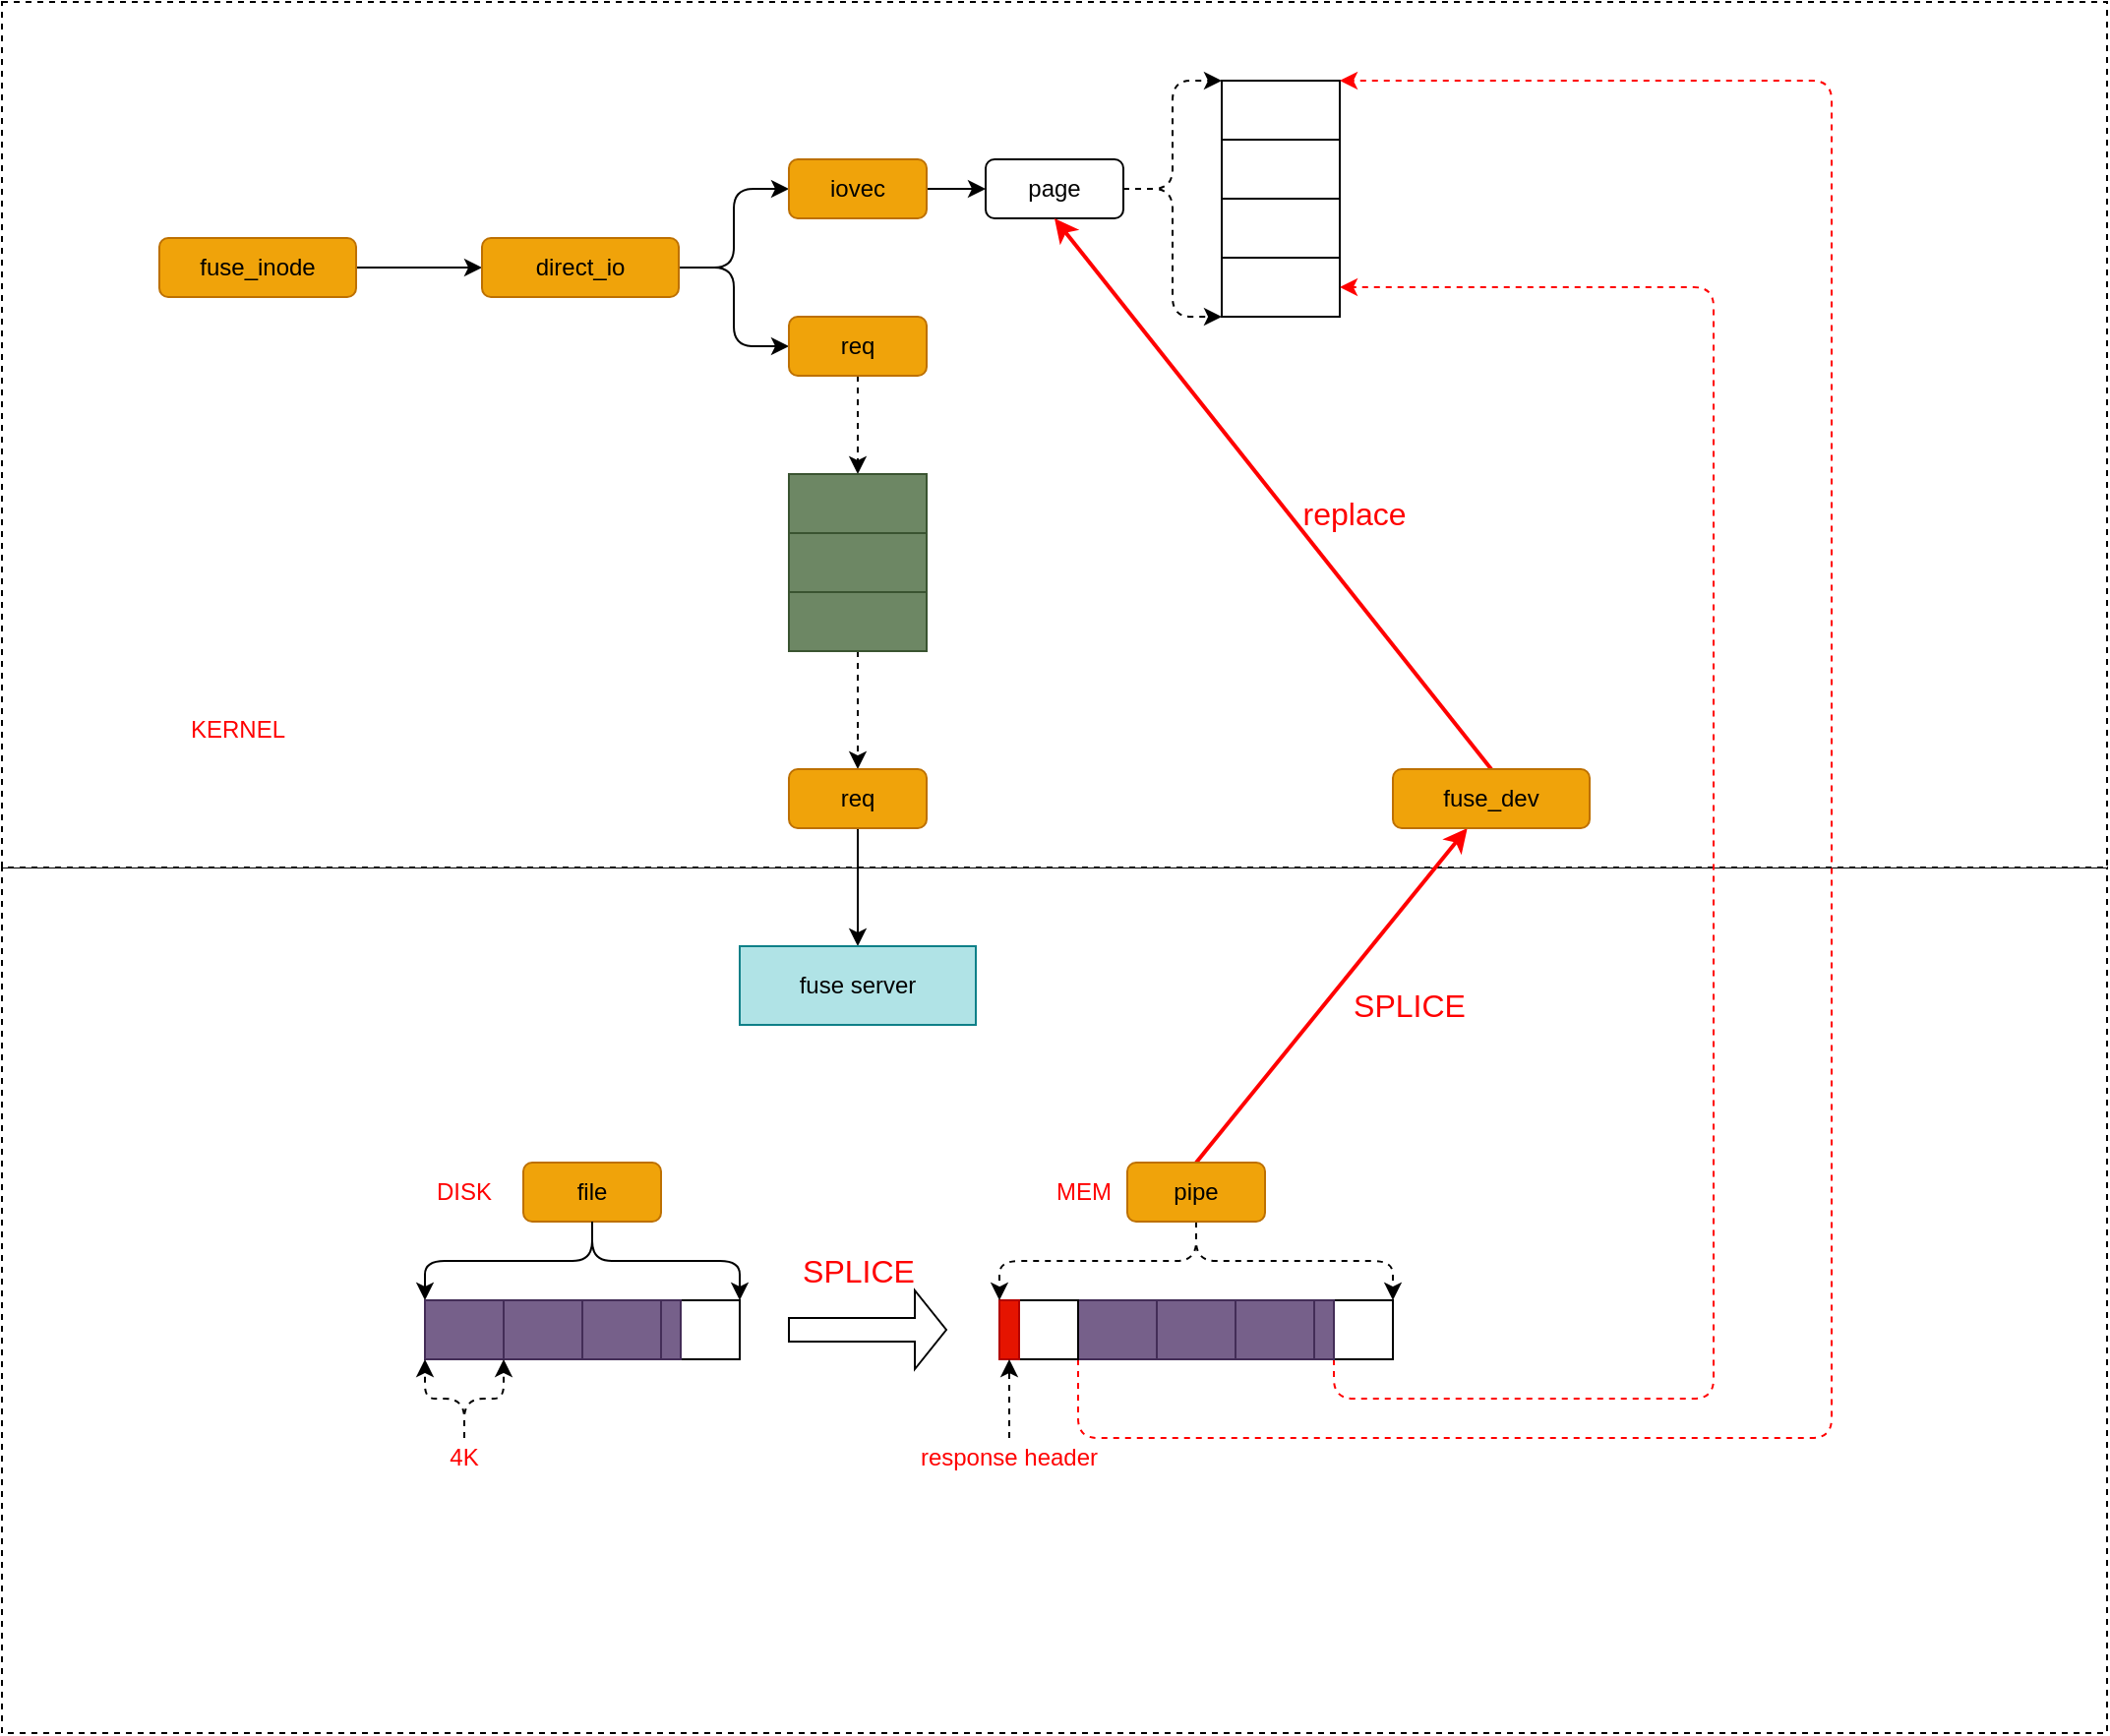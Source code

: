 <mxfile version="15.2.7" type="github">
  <diagram id="6U_E-6VDy1a6VEWd9mH9" name="Page-1">
    <mxGraphModel dx="1345" dy="872" grid="1" gridSize="10" guides="1" tooltips="1" connect="1" arrows="1" fold="1" page="1" pageScale="1" pageWidth="827" pageHeight="1169" math="0" shadow="0">
      <root>
        <mxCell id="0" />
        <mxCell id="1" parent="0" />
        <mxCell id="Qtu6ctX9DmO8XfC7vcus-65" value="" style="rounded=0;whiteSpace=wrap;html=1;dashed=1;" vertex="1" parent="1">
          <mxGeometry x="120" y="670" width="1070" height="440" as="geometry" />
        </mxCell>
        <mxCell id="Qtu6ctX9DmO8XfC7vcus-26" value="" style="rounded=0;whiteSpace=wrap;html=1;dashed=1;" vertex="1" parent="1">
          <mxGeometry x="120" y="230" width="1070" height="440" as="geometry" />
        </mxCell>
        <mxCell id="Qtu6ctX9DmO8XfC7vcus-3" style="edgeStyle=orthogonalEdgeStyle;rounded=0;orthogonalLoop=1;jettySize=auto;html=1;exitX=1;exitY=0.5;exitDx=0;exitDy=0;entryX=0;entryY=0.5;entryDx=0;entryDy=0;" edge="1" parent="1" source="Qtu6ctX9DmO8XfC7vcus-1" target="Qtu6ctX9DmO8XfC7vcus-2">
          <mxGeometry relative="1" as="geometry" />
        </mxCell>
        <mxCell id="Qtu6ctX9DmO8XfC7vcus-1" value="fuse_inode" style="rounded=1;whiteSpace=wrap;html=1;fillColor=#f0a30a;strokeColor=#BD7000;fontColor=#000000;" vertex="1" parent="1">
          <mxGeometry x="200" y="350" width="100" height="30" as="geometry" />
        </mxCell>
        <mxCell id="Qtu6ctX9DmO8XfC7vcus-7" style="edgeStyle=orthogonalEdgeStyle;rounded=1;orthogonalLoop=1;jettySize=auto;html=1;exitX=1;exitY=0.5;exitDx=0;exitDy=0;entryX=0;entryY=0.5;entryDx=0;entryDy=0;" edge="1" parent="1" source="Qtu6ctX9DmO8XfC7vcus-2" target="Qtu6ctX9DmO8XfC7vcus-5">
          <mxGeometry relative="1" as="geometry" />
        </mxCell>
        <mxCell id="Qtu6ctX9DmO8XfC7vcus-8" style="edgeStyle=orthogonalEdgeStyle;rounded=1;orthogonalLoop=1;jettySize=auto;html=1;exitX=1;exitY=0.5;exitDx=0;exitDy=0;entryX=0;entryY=0.5;entryDx=0;entryDy=0;" edge="1" parent="1" source="Qtu6ctX9DmO8XfC7vcus-2" target="Qtu6ctX9DmO8XfC7vcus-4">
          <mxGeometry relative="1" as="geometry" />
        </mxCell>
        <mxCell id="Qtu6ctX9DmO8XfC7vcus-2" value="direct_io" style="rounded=1;whiteSpace=wrap;html=1;fillColor=#f0a30a;strokeColor=#BD7000;fontColor=#000000;" vertex="1" parent="1">
          <mxGeometry x="364" y="350" width="100" height="30" as="geometry" />
        </mxCell>
        <mxCell id="Qtu6ctX9DmO8XfC7vcus-21" style="edgeStyle=orthogonalEdgeStyle;rounded=1;orthogonalLoop=1;jettySize=auto;html=1;exitX=0.5;exitY=1;exitDx=0;exitDy=0;entryX=0.5;entryY=0;entryDx=0;entryDy=0;dashed=1;" edge="1" parent="1" source="Qtu6ctX9DmO8XfC7vcus-4" target="Qtu6ctX9DmO8XfC7vcus-18">
          <mxGeometry relative="1" as="geometry" />
        </mxCell>
        <mxCell id="Qtu6ctX9DmO8XfC7vcus-4" value="req" style="rounded=1;whiteSpace=wrap;html=1;fillColor=#f0a30a;strokeColor=#BD7000;fontColor=#000000;" vertex="1" parent="1">
          <mxGeometry x="520" y="390" width="70" height="30" as="geometry" />
        </mxCell>
        <mxCell id="Qtu6ctX9DmO8XfC7vcus-10" style="edgeStyle=orthogonalEdgeStyle;rounded=1;orthogonalLoop=1;jettySize=auto;html=1;exitX=1;exitY=0.5;exitDx=0;exitDy=0;" edge="1" parent="1" source="Qtu6ctX9DmO8XfC7vcus-5" target="Qtu6ctX9DmO8XfC7vcus-9">
          <mxGeometry relative="1" as="geometry" />
        </mxCell>
        <mxCell id="Qtu6ctX9DmO8XfC7vcus-5" value="iovec" style="rounded=1;whiteSpace=wrap;html=1;fillColor=#f0a30a;strokeColor=#BD7000;fontColor=#000000;" vertex="1" parent="1">
          <mxGeometry x="520" y="310" width="70" height="30" as="geometry" />
        </mxCell>
        <mxCell id="Qtu6ctX9DmO8XfC7vcus-16" style="edgeStyle=orthogonalEdgeStyle;rounded=1;orthogonalLoop=1;jettySize=auto;html=1;exitX=1;exitY=0.5;exitDx=0;exitDy=0;entryX=0;entryY=0;entryDx=0;entryDy=0;dashed=1;" edge="1" parent="1" source="Qtu6ctX9DmO8XfC7vcus-9" target="Qtu6ctX9DmO8XfC7vcus-11">
          <mxGeometry relative="1" as="geometry">
            <Array as="points">
              <mxPoint x="715" y="325" />
              <mxPoint x="715" y="270" />
            </Array>
          </mxGeometry>
        </mxCell>
        <mxCell id="Qtu6ctX9DmO8XfC7vcus-17" style="edgeStyle=orthogonalEdgeStyle;rounded=1;orthogonalLoop=1;jettySize=auto;html=1;exitX=1;exitY=0.5;exitDx=0;exitDy=0;entryX=0;entryY=1;entryDx=0;entryDy=0;dashed=1;" edge="1" parent="1" source="Qtu6ctX9DmO8XfC7vcus-9" target="Qtu6ctX9DmO8XfC7vcus-15">
          <mxGeometry relative="1" as="geometry">
            <Array as="points">
              <mxPoint x="715" y="325" />
              <mxPoint x="715" y="390" />
            </Array>
          </mxGeometry>
        </mxCell>
        <mxCell id="Qtu6ctX9DmO8XfC7vcus-9" value="page" style="rounded=1;whiteSpace=wrap;html=1;" vertex="1" parent="1">
          <mxGeometry x="620" y="310" width="70" height="30" as="geometry" />
        </mxCell>
        <mxCell id="Qtu6ctX9DmO8XfC7vcus-11" value="" style="rounded=0;whiteSpace=wrap;html=1;" vertex="1" parent="1">
          <mxGeometry x="740" y="270" width="60" height="30" as="geometry" />
        </mxCell>
        <mxCell id="Qtu6ctX9DmO8XfC7vcus-13" value="" style="rounded=0;whiteSpace=wrap;html=1;" vertex="1" parent="1">
          <mxGeometry x="740" y="300" width="60" height="30" as="geometry" />
        </mxCell>
        <mxCell id="Qtu6ctX9DmO8XfC7vcus-14" value="" style="rounded=0;whiteSpace=wrap;html=1;" vertex="1" parent="1">
          <mxGeometry x="740" y="330" width="60" height="30" as="geometry" />
        </mxCell>
        <mxCell id="Qtu6ctX9DmO8XfC7vcus-15" value="" style="rounded=0;whiteSpace=wrap;html=1;" vertex="1" parent="1">
          <mxGeometry x="740" y="360" width="60" height="30" as="geometry" />
        </mxCell>
        <mxCell id="Qtu6ctX9DmO8XfC7vcus-18" value="" style="rounded=0;whiteSpace=wrap;html=1;fillColor=#6d8764;strokeColor=#3A5431;fontColor=#ffffff;" vertex="1" parent="1">
          <mxGeometry x="520" y="470" width="70" height="30" as="geometry" />
        </mxCell>
        <mxCell id="Qtu6ctX9DmO8XfC7vcus-19" value="" style="rounded=0;whiteSpace=wrap;html=1;fillColor=#6d8764;strokeColor=#3A5431;fontColor=#ffffff;" vertex="1" parent="1">
          <mxGeometry x="520" y="500" width="70" height="30" as="geometry" />
        </mxCell>
        <mxCell id="Qtu6ctX9DmO8XfC7vcus-23" style="edgeStyle=orthogonalEdgeStyle;rounded=1;orthogonalLoop=1;jettySize=auto;html=1;exitX=0.5;exitY=1;exitDx=0;exitDy=0;entryX=0.5;entryY=0;entryDx=0;entryDy=0;dashed=1;entryPerimeter=0;" edge="1" parent="1" source="Qtu6ctX9DmO8XfC7vcus-20" target="Qtu6ctX9DmO8XfC7vcus-22">
          <mxGeometry relative="1" as="geometry" />
        </mxCell>
        <mxCell id="Qtu6ctX9DmO8XfC7vcus-20" value="" style="rounded=0;whiteSpace=wrap;html=1;fillColor=#6d8764;strokeColor=#3A5431;fontColor=#ffffff;" vertex="1" parent="1">
          <mxGeometry x="520" y="530" width="70" height="30" as="geometry" />
        </mxCell>
        <mxCell id="Qtu6ctX9DmO8XfC7vcus-25" style="edgeStyle=orthogonalEdgeStyle;rounded=1;orthogonalLoop=1;jettySize=auto;html=1;exitX=0.5;exitY=1;exitDx=0;exitDy=0;entryX=0.5;entryY=0;entryDx=0;entryDy=0;" edge="1" parent="1" source="Qtu6ctX9DmO8XfC7vcus-22" target="Qtu6ctX9DmO8XfC7vcus-24">
          <mxGeometry relative="1" as="geometry" />
        </mxCell>
        <mxCell id="Qtu6ctX9DmO8XfC7vcus-22" value="req" style="rounded=1;whiteSpace=wrap;html=1;fillColor=#f0a30a;strokeColor=#BD7000;fontColor=#000000;" vertex="1" parent="1">
          <mxGeometry x="520" y="620" width="70" height="30" as="geometry" />
        </mxCell>
        <mxCell id="Qtu6ctX9DmO8XfC7vcus-24" value="fuse server" style="rounded=0;whiteSpace=wrap;html=1;fillColor=#b0e3e6;strokeColor=#0e8088;" vertex="1" parent="1">
          <mxGeometry x="495" y="710" width="120" height="40" as="geometry" />
        </mxCell>
        <mxCell id="Qtu6ctX9DmO8XfC7vcus-39" style="edgeStyle=orthogonalEdgeStyle;rounded=1;orthogonalLoop=1;jettySize=auto;html=1;exitX=0.5;exitY=1;exitDx=0;exitDy=0;entryX=0;entryY=0;entryDx=0;entryDy=0;fontSize=16;fontColor=#FF0000;" edge="1" parent="1" source="Qtu6ctX9DmO8XfC7vcus-29" target="Qtu6ctX9DmO8XfC7vcus-33">
          <mxGeometry relative="1" as="geometry" />
        </mxCell>
        <mxCell id="Qtu6ctX9DmO8XfC7vcus-29" value="file" style="rounded=1;whiteSpace=wrap;html=1;fillColor=#f0a30a;strokeColor=#BD7000;fontColor=#000000;" vertex="1" parent="1">
          <mxGeometry x="385" y="820" width="70" height="30" as="geometry" />
        </mxCell>
        <mxCell id="Qtu6ctX9DmO8XfC7vcus-30" value="DISK" style="text;html=1;strokeColor=none;fillColor=none;align=center;verticalAlign=middle;whiteSpace=wrap;rounded=0;dashed=1;fontColor=#FF0000;" vertex="1" parent="1">
          <mxGeometry x="335" y="825" width="40" height="20" as="geometry" />
        </mxCell>
        <mxCell id="Qtu6ctX9DmO8XfC7vcus-32" value="KERNEL" style="text;html=1;strokeColor=none;fillColor=none;align=center;verticalAlign=middle;whiteSpace=wrap;rounded=0;dashed=1;fontColor=#FF0000;" vertex="1" parent="1">
          <mxGeometry x="220" y="590" width="40" height="20" as="geometry" />
        </mxCell>
        <mxCell id="Qtu6ctX9DmO8XfC7vcus-33" value="" style="rounded=0;whiteSpace=wrap;html=1;fillColor=#76608a;strokeColor=#432D57;fontColor=#ffffff;" vertex="1" parent="1">
          <mxGeometry x="335" y="890" width="40" height="30" as="geometry" />
        </mxCell>
        <mxCell id="Qtu6ctX9DmO8XfC7vcus-34" value="" style="rounded=0;whiteSpace=wrap;html=1;fillColor=#76608a;strokeColor=#432D57;fontColor=#ffffff;" vertex="1" parent="1">
          <mxGeometry x="375" y="890" width="80" height="30" as="geometry" />
        </mxCell>
        <mxCell id="Qtu6ctX9DmO8XfC7vcus-35" value="" style="rounded=0;whiteSpace=wrap;html=1;fillColor=#76608a;strokeColor=#432D57;fontColor=#ffffff;" vertex="1" parent="1">
          <mxGeometry x="415" y="890" width="40" height="30" as="geometry" />
        </mxCell>
        <mxCell id="Qtu6ctX9DmO8XfC7vcus-36" value="" style="rounded=0;whiteSpace=wrap;html=1;" vertex="1" parent="1">
          <mxGeometry x="455" y="890" width="40" height="30" as="geometry" />
        </mxCell>
        <mxCell id="Qtu6ctX9DmO8XfC7vcus-38" value="" style="rounded=0;whiteSpace=wrap;html=1;fillColor=#76608a;strokeColor=#432D57;fontColor=#ffffff;" vertex="1" parent="1">
          <mxGeometry x="455" y="890" width="10" height="30" as="geometry" />
        </mxCell>
        <mxCell id="Qtu6ctX9DmO8XfC7vcus-40" style="edgeStyle=orthogonalEdgeStyle;rounded=1;orthogonalLoop=1;jettySize=auto;html=1;exitX=0.5;exitY=1;exitDx=0;exitDy=0;entryX=1;entryY=0;entryDx=0;entryDy=0;fontSize=16;fontColor=#FF0000;" edge="1" parent="1" source="Qtu6ctX9DmO8XfC7vcus-29" target="Qtu6ctX9DmO8XfC7vcus-36">
          <mxGeometry relative="1" as="geometry">
            <mxPoint x="430" y="860" as="sourcePoint" />
            <mxPoint x="345" y="900" as="targetPoint" />
          </mxGeometry>
        </mxCell>
        <mxCell id="Qtu6ctX9DmO8XfC7vcus-42" style="edgeStyle=orthogonalEdgeStyle;rounded=1;orthogonalLoop=1;jettySize=auto;html=1;exitX=0.5;exitY=0;exitDx=0;exitDy=0;entryX=0;entryY=1;entryDx=0;entryDy=0;fontSize=16;fontColor=#FF0000;dashed=1;" edge="1" parent="1" source="Qtu6ctX9DmO8XfC7vcus-41" target="Qtu6ctX9DmO8XfC7vcus-33">
          <mxGeometry relative="1" as="geometry" />
        </mxCell>
        <mxCell id="Qtu6ctX9DmO8XfC7vcus-43" style="edgeStyle=orthogonalEdgeStyle;rounded=1;orthogonalLoop=1;jettySize=auto;html=1;exitX=0.5;exitY=0;exitDx=0;exitDy=0;entryX=1;entryY=1;entryDx=0;entryDy=0;fontSize=16;fontColor=#FF0000;dashed=1;" edge="1" parent="1" source="Qtu6ctX9DmO8XfC7vcus-41" target="Qtu6ctX9DmO8XfC7vcus-33">
          <mxGeometry relative="1" as="geometry" />
        </mxCell>
        <mxCell id="Qtu6ctX9DmO8XfC7vcus-41" value="4K" style="text;html=1;strokeColor=none;fillColor=none;align=center;verticalAlign=middle;whiteSpace=wrap;rounded=0;dashed=1;fontColor=#FF0000;" vertex="1" parent="1">
          <mxGeometry x="335" y="960" width="40" height="20" as="geometry" />
        </mxCell>
        <mxCell id="Qtu6ctX9DmO8XfC7vcus-70" style="edgeStyle=orthogonalEdgeStyle;rounded=1;orthogonalLoop=1;jettySize=auto;html=1;exitX=0;exitY=1;exitDx=0;exitDy=0;entryX=1;entryY=0;entryDx=0;entryDy=0;dashed=1;fontSize=16;fontColor=#FF0000;strokeColor=#FF0000;strokeWidth=1;" edge="1" parent="1" source="Qtu6ctX9DmO8XfC7vcus-44" target="Qtu6ctX9DmO8XfC7vcus-11">
          <mxGeometry relative="1" as="geometry">
            <Array as="points">
              <mxPoint x="667" y="960" />
              <mxPoint x="1050" y="960" />
              <mxPoint x="1050" y="270" />
            </Array>
          </mxGeometry>
        </mxCell>
        <mxCell id="Qtu6ctX9DmO8XfC7vcus-44" value="" style="rounded=0;whiteSpace=wrap;html=1;fillColor=#76608a;strokeColor=#432D57;fontColor=#ffffff;" vertex="1" parent="1">
          <mxGeometry x="667" y="890" width="40" height="30" as="geometry" />
        </mxCell>
        <mxCell id="Qtu6ctX9DmO8XfC7vcus-45" value="" style="rounded=0;whiteSpace=wrap;html=1;fillColor=#76608a;strokeColor=#432D57;fontColor=#ffffff;" vertex="1" parent="1">
          <mxGeometry x="707" y="890" width="40" height="30" as="geometry" />
        </mxCell>
        <mxCell id="Qtu6ctX9DmO8XfC7vcus-46" value="" style="rounded=0;whiteSpace=wrap;html=1;fillColor=#76608a;strokeColor=#432D57;fontColor=#ffffff;" vertex="1" parent="1">
          <mxGeometry x="747" y="890" width="40" height="30" as="geometry" />
        </mxCell>
        <mxCell id="Qtu6ctX9DmO8XfC7vcus-47" value="" style="rounded=0;whiteSpace=wrap;html=1;" vertex="1" parent="1">
          <mxGeometry x="787" y="890" width="40" height="30" as="geometry" />
        </mxCell>
        <mxCell id="Qtu6ctX9DmO8XfC7vcus-48" value="" style="rounded=0;whiteSpace=wrap;html=1;" vertex="1" parent="1">
          <mxGeometry x="627" y="890" width="40" height="30" as="geometry" />
        </mxCell>
        <mxCell id="Qtu6ctX9DmO8XfC7vcus-49" value="" style="rounded=0;whiteSpace=wrap;html=1;fillColor=#e51400;strokeColor=#B20000;fontColor=#ffffff;" vertex="1" parent="1">
          <mxGeometry x="627" y="890" width="10" height="30" as="geometry" />
        </mxCell>
        <mxCell id="Qtu6ctX9DmO8XfC7vcus-69" style="edgeStyle=orthogonalEdgeStyle;rounded=1;orthogonalLoop=1;jettySize=auto;html=1;exitX=1;exitY=1;exitDx=0;exitDy=0;entryX=1;entryY=0.5;entryDx=0;entryDy=0;dashed=1;fontSize=16;fontColor=#FF0000;strokeColor=#FF0000;strokeWidth=1;" edge="1" parent="1" source="Qtu6ctX9DmO8XfC7vcus-50" target="Qtu6ctX9DmO8XfC7vcus-15">
          <mxGeometry relative="1" as="geometry">
            <Array as="points">
              <mxPoint x="797" y="940" />
              <mxPoint x="990" y="940" />
              <mxPoint x="990" y="375" />
            </Array>
          </mxGeometry>
        </mxCell>
        <mxCell id="Qtu6ctX9DmO8XfC7vcus-50" value="" style="rounded=0;whiteSpace=wrap;html=1;fillColor=#76608a;strokeColor=#432D57;fontColor=#ffffff;" vertex="1" parent="1">
          <mxGeometry x="787" y="890" width="10" height="30" as="geometry" />
        </mxCell>
        <mxCell id="Qtu6ctX9DmO8XfC7vcus-52" style="edgeStyle=orthogonalEdgeStyle;rounded=1;orthogonalLoop=1;jettySize=auto;html=1;exitX=0.5;exitY=1;exitDx=0;exitDy=0;entryX=0;entryY=0;entryDx=0;entryDy=0;dashed=1;fontSize=16;fontColor=#FF0000;" edge="1" parent="1" source="Qtu6ctX9DmO8XfC7vcus-51" target="Qtu6ctX9DmO8XfC7vcus-49">
          <mxGeometry relative="1" as="geometry" />
        </mxCell>
        <mxCell id="Qtu6ctX9DmO8XfC7vcus-53" style="edgeStyle=orthogonalEdgeStyle;rounded=1;orthogonalLoop=1;jettySize=auto;html=1;exitX=0.5;exitY=1;exitDx=0;exitDy=0;entryX=1;entryY=0;entryDx=0;entryDy=0;dashed=1;fontSize=16;fontColor=#FF0000;" edge="1" parent="1" source="Qtu6ctX9DmO8XfC7vcus-51" target="Qtu6ctX9DmO8XfC7vcus-47">
          <mxGeometry relative="1" as="geometry" />
        </mxCell>
        <mxCell id="Qtu6ctX9DmO8XfC7vcus-63" style="rounded=1;orthogonalLoop=1;jettySize=auto;html=1;exitX=0.5;exitY=0;exitDx=0;exitDy=0;fontSize=16;fontColor=#FF0000;fillColor=#e51400;strokeColor=#FF0000;strokeWidth=2;" edge="1" parent="1" source="Qtu6ctX9DmO8XfC7vcus-51" target="Qtu6ctX9DmO8XfC7vcus-62">
          <mxGeometry relative="1" as="geometry" />
        </mxCell>
        <mxCell id="Qtu6ctX9DmO8XfC7vcus-51" value="pipe" style="rounded=1;whiteSpace=wrap;html=1;fillColor=#f0a30a;strokeColor=#BD7000;fontColor=#000000;" vertex="1" parent="1">
          <mxGeometry x="692" y="820" width="70" height="30" as="geometry" />
        </mxCell>
        <mxCell id="Qtu6ctX9DmO8XfC7vcus-54" value="MEM" style="text;html=1;strokeColor=none;fillColor=none;align=center;verticalAlign=middle;whiteSpace=wrap;rounded=0;dashed=1;fontColor=#FF0000;" vertex="1" parent="1">
          <mxGeometry x="650" y="825" width="40" height="20" as="geometry" />
        </mxCell>
        <mxCell id="Qtu6ctX9DmO8XfC7vcus-58" style="edgeStyle=orthogonalEdgeStyle;rounded=1;orthogonalLoop=1;jettySize=auto;html=1;exitX=0.5;exitY=0;exitDx=0;exitDy=0;entryX=0.5;entryY=1;entryDx=0;entryDy=0;dashed=1;fontSize=16;fontColor=#FF0000;" edge="1" parent="1" source="Qtu6ctX9DmO8XfC7vcus-56" target="Qtu6ctX9DmO8XfC7vcus-49">
          <mxGeometry relative="1" as="geometry" />
        </mxCell>
        <mxCell id="Qtu6ctX9DmO8XfC7vcus-56" value="response header" style="text;html=1;strokeColor=none;fillColor=none;align=center;verticalAlign=middle;whiteSpace=wrap;rounded=0;dashed=1;fontColor=#FF0000;" vertex="1" parent="1">
          <mxGeometry x="578" y="960" width="108" height="20" as="geometry" />
        </mxCell>
        <mxCell id="Qtu6ctX9DmO8XfC7vcus-59" value="" style="shape=singleArrow;whiteSpace=wrap;html=1;rounded=0;fontSize=16;fontColor=#FF0000;arrowWidth=0.3;arrowSize=0.2;" vertex="1" parent="1">
          <mxGeometry x="520" y="885" width="80" height="40" as="geometry" />
        </mxCell>
        <mxCell id="Qtu6ctX9DmO8XfC7vcus-61" value="SPLICE" style="text;html=1;align=center;verticalAlign=middle;resizable=0;points=[];autosize=1;strokeColor=none;fillColor=none;fontSize=16;fontColor=#FF0000;" vertex="1" parent="1">
          <mxGeometry x="520" y="865" width="70" height="20" as="geometry" />
        </mxCell>
        <mxCell id="Qtu6ctX9DmO8XfC7vcus-66" style="edgeStyle=none;rounded=1;orthogonalLoop=1;jettySize=auto;html=1;exitX=0.5;exitY=0;exitDx=0;exitDy=0;fontSize=16;fontColor=#FF0000;strokeColor=#FF0000;strokeWidth=2;" edge="1" parent="1" source="Qtu6ctX9DmO8XfC7vcus-62">
          <mxGeometry relative="1" as="geometry">
            <mxPoint x="655" y="340" as="targetPoint" />
          </mxGeometry>
        </mxCell>
        <mxCell id="Qtu6ctX9DmO8XfC7vcus-62" value="fuse_dev" style="rounded=1;whiteSpace=wrap;html=1;fillColor=#f0a30a;strokeColor=#BD7000;fontColor=#000000;" vertex="1" parent="1">
          <mxGeometry x="827" y="620" width="100" height="30" as="geometry" />
        </mxCell>
        <mxCell id="Qtu6ctX9DmO8XfC7vcus-64" value="SPLICE" style="text;html=1;align=center;verticalAlign=middle;resizable=0;points=[];autosize=1;strokeColor=none;fillColor=none;fontSize=16;fontColor=#FF0000;" vertex="1" parent="1">
          <mxGeometry x="800" y="730" width="70" height="20" as="geometry" />
        </mxCell>
        <mxCell id="Qtu6ctX9DmO8XfC7vcus-67" value="replace" style="text;html=1;align=center;verticalAlign=middle;resizable=0;points=[];autosize=1;strokeColor=none;fillColor=none;fontSize=16;fontColor=#FF0000;" vertex="1" parent="1">
          <mxGeometry x="772" y="480" width="70" height="20" as="geometry" />
        </mxCell>
      </root>
    </mxGraphModel>
  </diagram>
</mxfile>
